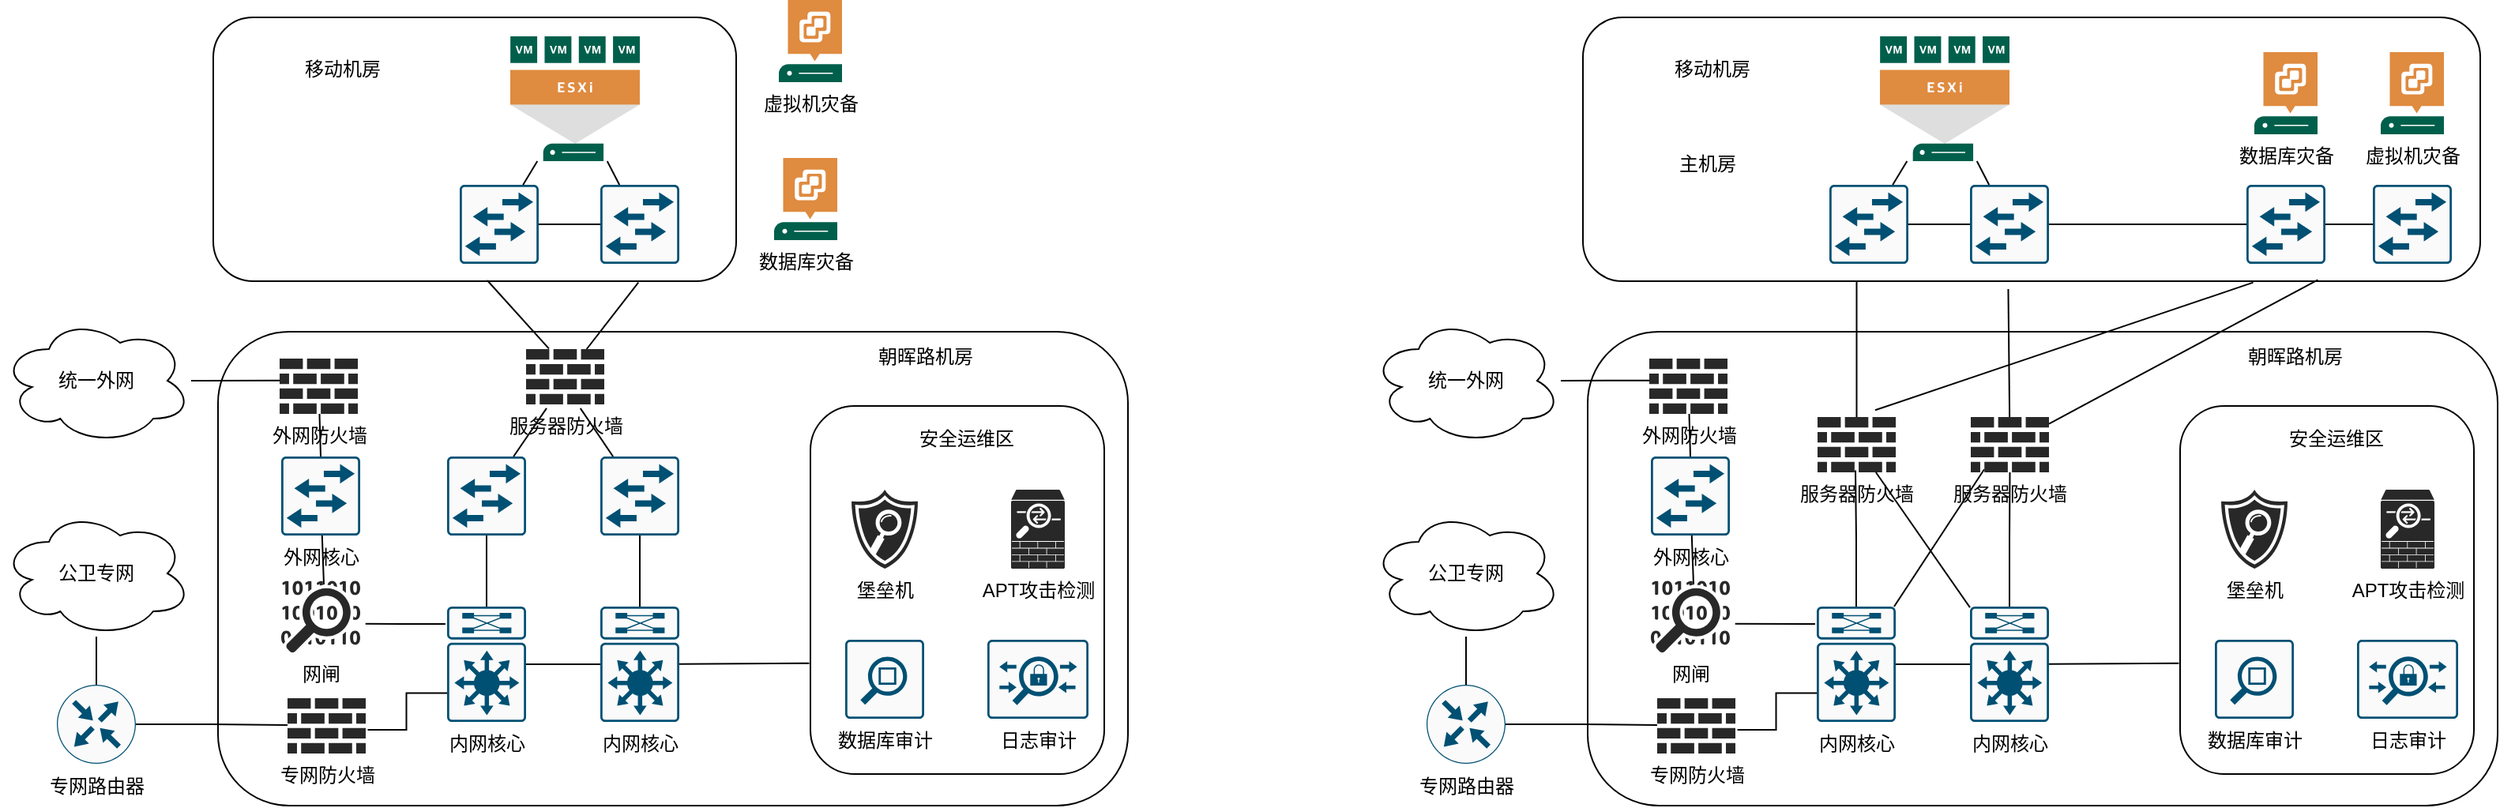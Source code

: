 <mxfile version="14.4.4" type="github">
  <diagram id="T7oG49uDSiqigywCCAfy" name="Page-1">
    <mxGraphModel dx="1185" dy="659" grid="0" gridSize="10" guides="1" tooltips="1" connect="1" arrows="1" fold="1" page="1" pageScale="1" pageWidth="827" pageHeight="1169" math="0" shadow="0">
      <root>
        <mxCell id="0" />
        <mxCell id="1" parent="0" />
        <mxCell id="SXJqNtBxMHXA8K4A3yBE-22" value="" style="rounded=1;whiteSpace=wrap;html=1;" parent="1" vertex="1">
          <mxGeometry x="161" y="278" width="576" height="300" as="geometry" />
        </mxCell>
        <mxCell id="SXJqNtBxMHXA8K4A3yBE-49" value="" style="rounded=1;whiteSpace=wrap;html=1;" parent="1" vertex="1">
          <mxGeometry x="536" y="325" width="186" height="233" as="geometry" />
        </mxCell>
        <mxCell id="SXJqNtBxMHXA8K4A3yBE-13" value="" style="rounded=1;whiteSpace=wrap;html=1;" parent="1" vertex="1">
          <mxGeometry x="158" y="79" width="331" height="167" as="geometry" />
        </mxCell>
        <mxCell id="SXJqNtBxMHXA8K4A3yBE-32" style="edgeStyle=none;rounded=0;orthogonalLoop=1;jettySize=auto;html=1;entryX=1.067;entryY=0.597;entryDx=0;entryDy=0;entryPerimeter=0;endArrow=none;endFill=0;exitX=-0.02;exitY=0.151;exitDx=0;exitDy=0;exitPerimeter=0;" parent="1" source="SXJqNtBxMHXA8K4A3yBE-1" target="SXJqNtBxMHXA8K4A3yBE-31" edge="1">
          <mxGeometry relative="1" as="geometry" />
        </mxCell>
        <mxCell id="SXJqNtBxMHXA8K4A3yBE-44" style="edgeStyle=none;rounded=0;orthogonalLoop=1;jettySize=auto;html=1;entryX=0;entryY=0.5;entryDx=0;entryDy=0;entryPerimeter=0;endArrow=none;endFill=0;" parent="1" source="SXJqNtBxMHXA8K4A3yBE-1" target="SXJqNtBxMHXA8K4A3yBE-42" edge="1">
          <mxGeometry relative="1" as="geometry" />
        </mxCell>
        <mxCell id="SXJqNtBxMHXA8K4A3yBE-1" value="内网核心" style="points=[[0.015,0.015,0],[0.985,0.015,0],[0.985,0.985,0],[0.015,0.985,0],[0.25,0,0],[0.5,0,0],[0.75,0,0],[1,0.25,0],[1,0.5,0],[1,0.75,0],[0.75,1,0],[0.5,1,0],[0.25,1,0],[0,0.75,0],[0,0.5,0],[0,0.25,0]];verticalLabelPosition=bottom;html=1;verticalAlign=top;aspect=fixed;align=center;pointerEvents=1;shape=mxgraph.cisco19.rect;prIcon=l3_modular;fillColor=#FAFAFA;strokeColor=#005073;" parent="1" vertex="1">
          <mxGeometry x="306" y="452" width="50" height="73" as="geometry" />
        </mxCell>
        <mxCell id="SXJqNtBxMHXA8K4A3yBE-24" style="edgeStyle=none;rounded=0;orthogonalLoop=1;jettySize=auto;html=1;entryX=0;entryY=0.5;entryDx=0;entryDy=0;entryPerimeter=0;endArrow=none;endFill=0;" parent="1" source="SXJqNtBxMHXA8K4A3yBE-3" target="SXJqNtBxMHXA8K4A3yBE-9" edge="1">
          <mxGeometry relative="1" as="geometry" />
        </mxCell>
        <mxCell id="SXJqNtBxMHXA8K4A3yBE-3" value="" style="points=[[0.015,0.015,0],[0.985,0.015,0],[0.985,0.985,0],[0.015,0.985,0],[0.25,0,0],[0.5,0,0],[0.75,0,0],[1,0.25,0],[1,0.5,0],[1,0.75,0],[0.75,1,0],[0.5,1,0],[0.25,1,0],[0,0.75,0],[0,0.5,0],[0,0.25,0]];verticalLabelPosition=bottom;html=1;verticalAlign=top;aspect=fixed;align=center;pointerEvents=1;shape=mxgraph.cisco19.rect;prIcon=workgroup_switch;fillColor=#FAFAFA;strokeColor=#005073;" parent="1" vertex="1">
          <mxGeometry x="314" y="185" width="50" height="50" as="geometry" />
        </mxCell>
        <mxCell id="SXJqNtBxMHXA8K4A3yBE-17" style="edgeStyle=none;rounded=0;orthogonalLoop=1;jettySize=auto;html=1;endArrow=none;endFill=0;" parent="1" source="SXJqNtBxMHXA8K4A3yBE-5" target="SXJqNtBxMHXA8K4A3yBE-3" edge="1">
          <mxGeometry relative="1" as="geometry" />
        </mxCell>
        <mxCell id="SXJqNtBxMHXA8K4A3yBE-18" style="edgeStyle=none;rounded=0;orthogonalLoop=1;jettySize=auto;html=1;endArrow=none;endFill=0;" parent="1" source="SXJqNtBxMHXA8K4A3yBE-5" target="SXJqNtBxMHXA8K4A3yBE-9" edge="1">
          <mxGeometry relative="1" as="geometry" />
        </mxCell>
        <mxCell id="SXJqNtBxMHXA8K4A3yBE-5" value="" style="pointerEvents=1;shadow=0;dashed=0;html=1;strokeColor=none;fillColor=#005F4B;labelPosition=center;verticalLabelPosition=bottom;verticalAlign=top;align=center;outlineConnect=0;shape=mxgraph.veeam2.esxi_host;" parent="1" vertex="1">
          <mxGeometry x="346" y="91" width="82" height="79" as="geometry" />
        </mxCell>
        <mxCell id="SXJqNtBxMHXA8K4A3yBE-15" style="edgeStyle=none;rounded=0;orthogonalLoop=1;jettySize=auto;html=1;entryX=0.524;entryY=0.997;entryDx=0;entryDy=0;entryPerimeter=0;endArrow=none;endFill=0;exitX=0.292;exitY=-0.008;exitDx=0;exitDy=0;exitPerimeter=0;" parent="1" source="SXJqNtBxMHXA8K4A3yBE-28" target="SXJqNtBxMHXA8K4A3yBE-13" edge="1">
          <mxGeometry relative="1" as="geometry" />
        </mxCell>
        <mxCell id="SXJqNtBxMHXA8K4A3yBE-20" style="edgeStyle=none;rounded=0;orthogonalLoop=1;jettySize=auto;html=1;entryX=0.5;entryY=0;entryDx=0;entryDy=0;entryPerimeter=0;endArrow=none;endFill=0;" parent="1" source="SXJqNtBxMHXA8K4A3yBE-8" target="SXJqNtBxMHXA8K4A3yBE-1" edge="1">
          <mxGeometry relative="1" as="geometry" />
        </mxCell>
        <mxCell id="SXJqNtBxMHXA8K4A3yBE-47" style="edgeStyle=none;rounded=0;orthogonalLoop=1;jettySize=auto;html=1;entryX=0.262;entryY=1.069;entryDx=0;entryDy=0;entryPerimeter=0;endArrow=none;endFill=0;" parent="1" source="SXJqNtBxMHXA8K4A3yBE-8" target="SXJqNtBxMHXA8K4A3yBE-28" edge="1">
          <mxGeometry relative="1" as="geometry" />
        </mxCell>
        <mxCell id="SXJqNtBxMHXA8K4A3yBE-8" value="" style="points=[[0.015,0.015,0],[0.985,0.015,0],[0.985,0.985,0],[0.015,0.985,0],[0.25,0,0],[0.5,0,0],[0.75,0,0],[1,0.25,0],[1,0.5,0],[1,0.75,0],[0.75,1,0],[0.5,1,0],[0.25,1,0],[0,0.75,0],[0,0.5,0],[0,0.25,0]];verticalLabelPosition=bottom;html=1;verticalAlign=top;aspect=fixed;align=center;pointerEvents=1;shape=mxgraph.cisco19.rect;prIcon=workgroup_switch;fillColor=#FAFAFA;strokeColor=#005073;" parent="1" vertex="1">
          <mxGeometry x="306" y="357" width="50" height="50" as="geometry" />
        </mxCell>
        <mxCell id="SXJqNtBxMHXA8K4A3yBE-9" value="" style="points=[[0.015,0.015,0],[0.985,0.015,0],[0.985,0.985,0],[0.015,0.985,0],[0.25,0,0],[0.5,0,0],[0.75,0,0],[1,0.25,0],[1,0.5,0],[1,0.75,0],[0.75,1,0],[0.5,1,0],[0.25,1,0],[0,0.75,0],[0,0.5,0],[0,0.25,0]];verticalLabelPosition=bottom;html=1;verticalAlign=top;aspect=fixed;align=center;pointerEvents=1;shape=mxgraph.cisco19.rect;prIcon=workgroup_switch;fillColor=#FAFAFA;strokeColor=#005073;" parent="1" vertex="1">
          <mxGeometry x="403" y="185" width="50" height="50" as="geometry" />
        </mxCell>
        <mxCell id="SXJqNtBxMHXA8K4A3yBE-12" value="虚拟机灾备" style="pointerEvents=1;shadow=0;dashed=0;html=1;strokeColor=none;fillColor=#005F4B;labelPosition=center;verticalLabelPosition=bottom;verticalAlign=top;align=center;outlineConnect=0;shape=mxgraph.veeam2.vcenter_server;" parent="1" vertex="1">
          <mxGeometry x="516" y="68" width="40" height="52" as="geometry" />
        </mxCell>
        <mxCell id="SXJqNtBxMHXA8K4A3yBE-14" value="移动机房" style="text;html=1;strokeColor=none;fillColor=none;align=center;verticalAlign=middle;whiteSpace=wrap;rounded=0;" parent="1" vertex="1">
          <mxGeometry x="201" y="91" width="78" height="42" as="geometry" />
        </mxCell>
        <mxCell id="SXJqNtBxMHXA8K4A3yBE-23" value="朝晖路机房" style="text;html=1;strokeColor=none;fillColor=none;align=center;verticalAlign=middle;whiteSpace=wrap;rounded=0;" parent="1" vertex="1">
          <mxGeometry x="570" y="282" width="78" height="23" as="geometry" />
        </mxCell>
        <mxCell id="SXJqNtBxMHXA8K4A3yBE-46" style="edgeStyle=none;rounded=0;orthogonalLoop=1;jettySize=auto;html=1;entryX=0.813;entryY=1.005;entryDx=0;entryDy=0;entryPerimeter=0;endArrow=none;endFill=0;" parent="1" source="SXJqNtBxMHXA8K4A3yBE-28" target="SXJqNtBxMHXA8K4A3yBE-13" edge="1">
          <mxGeometry relative="1" as="geometry" />
        </mxCell>
        <mxCell id="SXJqNtBxMHXA8K4A3yBE-28" value="服务器防火墙" style="verticalLabelPosition=bottom;html=1;fillColor=#282828;strokeColor=none;verticalAlign=top;pointerEvents=1;align=center;shape=mxgraph.cisco_safe.security_icons.firewall;" parent="1" vertex="1">
          <mxGeometry x="356" y="289" width="49.5" height="35" as="geometry" />
        </mxCell>
        <mxCell id="SXJqNtBxMHXA8K4A3yBE-29" value="APT攻击检测" style="verticalLabelPosition=bottom;html=1;fillColor=#282828;strokeColor=none;verticalAlign=top;pointerEvents=1;align=center;shape=mxgraph.cisco_safe.security_icons.icon9;" parent="1" vertex="1">
          <mxGeometry x="663" y="378" width="34" height="50" as="geometry" />
        </mxCell>
        <mxCell id="SXJqNtBxMHXA8K4A3yBE-30" value="堡垒机" style="verticalLabelPosition=bottom;html=1;fillColor=#282828;strokeColor=none;verticalAlign=top;pointerEvents=1;align=center;shape=mxgraph.cisco_safe.security_icons.icon12;" parent="1" vertex="1">
          <mxGeometry x="562" y="378" width="42" height="50" as="geometry" />
        </mxCell>
        <mxCell id="SXJqNtBxMHXA8K4A3yBE-31" value="网闸" style="verticalLabelPosition=bottom;html=1;fillColor=#282828;strokeColor=none;verticalAlign=top;pointerEvents=1;align=center;shape=mxgraph.cisco_safe.security_icons.icon13;" parent="1" vertex="1">
          <mxGeometry x="201" y="435.75" width="50" height="45.5" as="geometry" />
        </mxCell>
        <mxCell id="SXJqNtBxMHXA8K4A3yBE-34" style="edgeStyle=none;rounded=0;orthogonalLoop=1;jettySize=auto;html=1;entryX=0.54;entryY=0.051;entryDx=0;entryDy=0;entryPerimeter=0;endArrow=none;endFill=0;" parent="1" source="SXJqNtBxMHXA8K4A3yBE-33" target="SXJqNtBxMHXA8K4A3yBE-31" edge="1">
          <mxGeometry relative="1" as="geometry" />
        </mxCell>
        <mxCell id="SXJqNtBxMHXA8K4A3yBE-33" value="外网核心" style="points=[[0.015,0.015,0],[0.985,0.015,0],[0.985,0.985,0],[0.015,0.985,0],[0.25,0,0],[0.5,0,0],[0.75,0,0],[1,0.25,0],[1,0.5,0],[1,0.75,0],[0.75,1,0],[0.5,1,0],[0.25,1,0],[0,0.75,0],[0,0.5,0],[0,0.25,0]];verticalLabelPosition=bottom;html=1;verticalAlign=top;aspect=fixed;align=center;pointerEvents=1;shape=mxgraph.cisco19.rect;prIcon=workgroup_switch;fillColor=#FAFAFA;strokeColor=#005073;" parent="1" vertex="1">
          <mxGeometry x="201" y="357" width="50" height="50" as="geometry" />
        </mxCell>
        <mxCell id="SXJqNtBxMHXA8K4A3yBE-38" style="edgeStyle=none;rounded=0;orthogonalLoop=1;jettySize=auto;html=1;entryX=0.01;entryY=0.395;entryDx=0;entryDy=0;entryPerimeter=0;endArrow=none;endFill=0;" parent="1" source="SXJqNtBxMHXA8K4A3yBE-35" target="SXJqNtBxMHXA8K4A3yBE-37" edge="1">
          <mxGeometry relative="1" as="geometry" />
        </mxCell>
        <mxCell id="SXJqNtBxMHXA8K4A3yBE-35" value="统一外网" style="ellipse;shape=cloud;whiteSpace=wrap;html=1;" parent="1" vertex="1">
          <mxGeometry x="24" y="269" width="120" height="80" as="geometry" />
        </mxCell>
        <mxCell id="SXJqNtBxMHXA8K4A3yBE-39" style="edgeStyle=none;rounded=0;orthogonalLoop=1;jettySize=auto;html=1;entryX=0.5;entryY=0;entryDx=0;entryDy=0;entryPerimeter=0;endArrow=none;endFill=0;" parent="1" source="SXJqNtBxMHXA8K4A3yBE-37" target="SXJqNtBxMHXA8K4A3yBE-33" edge="1">
          <mxGeometry relative="1" as="geometry" />
        </mxCell>
        <mxCell id="SXJqNtBxMHXA8K4A3yBE-37" value="外网防火墙" style="verticalLabelPosition=bottom;html=1;fillColor=#282828;strokeColor=none;verticalAlign=top;pointerEvents=1;align=center;shape=mxgraph.cisco_safe.security_icons.firewall;" parent="1" vertex="1">
          <mxGeometry x="200" y="295" width="49.5" height="35" as="geometry" />
        </mxCell>
        <mxCell id="SXJqNtBxMHXA8K4A3yBE-40" value="数据库审计" style="points=[[0.015,0.015,0],[0.985,0.015,0],[0.985,0.985,0],[0.015,0.985,0],[0.25,0,0],[0.5,0,0],[0.75,0,0],[1,0.25,0],[1,0.5,0],[1,0.75,0],[0.75,1,0],[0.5,1,0],[0.25,1,0],[0,0.75,0],[0,0.5,0],[0,0.25,0]];verticalLabelPosition=bottom;html=1;verticalAlign=top;aspect=fixed;align=center;pointerEvents=1;shape=mxgraph.cisco19.rect;prIcon=net_mgmt_appliance;fillColor=#FAFAFA;strokeColor=#005073;" parent="1" vertex="1">
          <mxGeometry x="558" y="473" width="50" height="50" as="geometry" />
        </mxCell>
        <mxCell id="SXJqNtBxMHXA8K4A3yBE-41" value="日志审计" style="points=[[0.015,0.015,0],[0.985,0.015,0],[0.985,0.985,0],[0.015,0.985,0],[0.25,0,0],[0.5,0,0],[0.75,0,0],[1,0.25,0],[1,0.5,0],[1,0.75,0],[0.75,1,0],[0.5,1,0],[0.25,1,0],[0,0.75,0],[0,0.5,0],[0,0.25,0]];verticalLabelPosition=bottom;html=1;verticalAlign=top;aspect=fixed;align=center;pointerEvents=1;shape=mxgraph.cisco19.rect;prIcon=acs;fillColor=#FAFAFA;strokeColor=#005073;" parent="1" vertex="1">
          <mxGeometry x="648" y="473" width="64" height="50" as="geometry" />
        </mxCell>
        <mxCell id="SXJqNtBxMHXA8K4A3yBE-45" style="edgeStyle=none;rounded=0;orthogonalLoop=1;jettySize=auto;html=1;entryX=0.5;entryY=1;entryDx=0;entryDy=0;entryPerimeter=0;endArrow=none;endFill=0;" parent="1" source="SXJqNtBxMHXA8K4A3yBE-42" target="SXJqNtBxMHXA8K4A3yBE-43" edge="1">
          <mxGeometry relative="1" as="geometry" />
        </mxCell>
        <mxCell id="SXJqNtBxMHXA8K4A3yBE-50" style="edgeStyle=none;rounded=0;orthogonalLoop=1;jettySize=auto;html=1;entryX=-0.004;entryY=0.699;entryDx=0;entryDy=0;entryPerimeter=0;endArrow=none;endFill=0;" parent="1" source="SXJqNtBxMHXA8K4A3yBE-42" target="SXJqNtBxMHXA8K4A3yBE-49" edge="1">
          <mxGeometry relative="1" as="geometry" />
        </mxCell>
        <mxCell id="SXJqNtBxMHXA8K4A3yBE-42" value="内网核心" style="points=[[0.015,0.015,0],[0.985,0.015,0],[0.985,0.985,0],[0.015,0.985,0],[0.25,0,0],[0.5,0,0],[0.75,0,0],[1,0.25,0],[1,0.5,0],[1,0.75,0],[0.75,1,0],[0.5,1,0],[0.25,1,0],[0,0.75,0],[0,0.5,0],[0,0.25,0]];verticalLabelPosition=bottom;html=1;verticalAlign=top;aspect=fixed;align=center;pointerEvents=1;shape=mxgraph.cisco19.rect;prIcon=l3_modular;fillColor=#FAFAFA;strokeColor=#005073;" parent="1" vertex="1">
          <mxGeometry x="403" y="452" width="50" height="73" as="geometry" />
        </mxCell>
        <mxCell id="SXJqNtBxMHXA8K4A3yBE-48" style="edgeStyle=none;rounded=0;orthogonalLoop=1;jettySize=auto;html=1;entryX=0.694;entryY=1.069;entryDx=0;entryDy=0;entryPerimeter=0;endArrow=none;endFill=0;" parent="1" source="SXJqNtBxMHXA8K4A3yBE-43" target="SXJqNtBxMHXA8K4A3yBE-28" edge="1">
          <mxGeometry relative="1" as="geometry" />
        </mxCell>
        <mxCell id="SXJqNtBxMHXA8K4A3yBE-43" value="" style="points=[[0.015,0.015,0],[0.985,0.015,0],[0.985,0.985,0],[0.015,0.985,0],[0.25,0,0],[0.5,0,0],[0.75,0,0],[1,0.25,0],[1,0.5,0],[1,0.75,0],[0.75,1,0],[0.5,1,0],[0.25,1,0],[0,0.75,0],[0,0.5,0],[0,0.25,0]];verticalLabelPosition=bottom;html=1;verticalAlign=top;aspect=fixed;align=center;pointerEvents=1;shape=mxgraph.cisco19.rect;prIcon=workgroup_switch;fillColor=#FAFAFA;strokeColor=#005073;" parent="1" vertex="1">
          <mxGeometry x="403" y="357" width="50" height="50" as="geometry" />
        </mxCell>
        <mxCell id="SXJqNtBxMHXA8K4A3yBE-51" value="安全运维区" style="text;html=1;strokeColor=none;fillColor=none;align=center;verticalAlign=middle;whiteSpace=wrap;rounded=0;" parent="1" vertex="1">
          <mxGeometry x="596" y="334" width="78" height="23" as="geometry" />
        </mxCell>
        <mxCell id="SXJqNtBxMHXA8K4A3yBE-52" value="数据库灾备" style="pointerEvents=1;shadow=0;dashed=0;html=1;strokeColor=none;fillColor=#005F4B;labelPosition=center;verticalLabelPosition=bottom;verticalAlign=top;align=center;outlineConnect=0;shape=mxgraph.veeam2.vcenter_server;" parent="1" vertex="1">
          <mxGeometry x="513" y="168" width="40" height="52" as="geometry" />
        </mxCell>
        <mxCell id="t2B6PsjgZT08W73TNe0e-59" style="edgeStyle=orthogonalEdgeStyle;rounded=0;orthogonalLoop=1;jettySize=auto;html=1;endArrow=none;endFill=0;" edge="1" parent="1" source="t2B6PsjgZT08W73TNe0e-1" target="t2B6PsjgZT08W73TNe0e-57">
          <mxGeometry relative="1" as="geometry" />
        </mxCell>
        <mxCell id="t2B6PsjgZT08W73TNe0e-1" value="公卫专网" style="ellipse;shape=cloud;whiteSpace=wrap;html=1;" vertex="1" parent="1">
          <mxGeometry x="24" y="391" width="120" height="80" as="geometry" />
        </mxCell>
        <mxCell id="t2B6PsjgZT08W73TNe0e-6" style="rounded=0;orthogonalLoop=1;jettySize=auto;html=1;entryX=0;entryY=0.75;entryDx=0;entryDy=0;entryPerimeter=0;endArrow=none;endFill=0;exitX=1.026;exitY=0.571;exitDx=0;exitDy=0;exitPerimeter=0;edgeStyle=orthogonalEdgeStyle;" edge="1" parent="1" source="t2B6PsjgZT08W73TNe0e-4" target="SXJqNtBxMHXA8K4A3yBE-1">
          <mxGeometry relative="1" as="geometry" />
        </mxCell>
        <mxCell id="t2B6PsjgZT08W73TNe0e-4" value="专网防火墙" style="verticalLabelPosition=bottom;html=1;fillColor=#282828;strokeColor=none;verticalAlign=top;pointerEvents=1;align=center;shape=mxgraph.cisco_safe.security_icons.firewall;" vertex="1" parent="1">
          <mxGeometry x="205" y="510" width="49.5" height="35" as="geometry" />
        </mxCell>
        <mxCell id="t2B6PsjgZT08W73TNe0e-58" style="edgeStyle=orthogonalEdgeStyle;rounded=0;orthogonalLoop=1;jettySize=auto;html=1;entryX=0;entryY=0.486;entryDx=0;entryDy=0;entryPerimeter=0;endArrow=none;endFill=0;" edge="1" parent="1" source="t2B6PsjgZT08W73TNe0e-57" target="t2B6PsjgZT08W73TNe0e-4">
          <mxGeometry relative="1" as="geometry" />
        </mxCell>
        <mxCell id="t2B6PsjgZT08W73TNe0e-57" value="专网路由器" style="points=[[0.5,0,0],[1,0.5,0],[0.5,1,0],[0,0.5,0],[0.145,0.145,0],[0.856,0.145,0],[0.855,0.856,0],[0.145,0.855,0]];verticalLabelPosition=bottom;html=1;verticalAlign=top;aspect=fixed;align=center;pointerEvents=1;shape=mxgraph.cisco19.rect;prIcon=router;fillColor=#FAFAFA;strokeColor=#005073;" vertex="1" parent="1">
          <mxGeometry x="59" y="501.5" width="50" height="50" as="geometry" />
        </mxCell>
        <mxCell id="t2B6PsjgZT08W73TNe0e-60" value="" style="rounded=1;whiteSpace=wrap;html=1;" vertex="1" parent="1">
          <mxGeometry x="1028" y="278" width="576" height="300" as="geometry" />
        </mxCell>
        <mxCell id="t2B6PsjgZT08W73TNe0e-61" value="" style="rounded=1;whiteSpace=wrap;html=1;" vertex="1" parent="1">
          <mxGeometry x="1403" y="325" width="186" height="233" as="geometry" />
        </mxCell>
        <mxCell id="t2B6PsjgZT08W73TNe0e-62" value="" style="rounded=1;whiteSpace=wrap;html=1;" vertex="1" parent="1">
          <mxGeometry x="1025" y="79" width="568" height="167" as="geometry" />
        </mxCell>
        <mxCell id="t2B6PsjgZT08W73TNe0e-63" style="edgeStyle=none;rounded=0;orthogonalLoop=1;jettySize=auto;html=1;entryX=1.067;entryY=0.597;entryDx=0;entryDy=0;entryPerimeter=0;endArrow=none;endFill=0;exitX=-0.02;exitY=0.151;exitDx=0;exitDy=0;exitPerimeter=0;" edge="1" parent="1" source="t2B6PsjgZT08W73TNe0e-65" target="t2B6PsjgZT08W73TNe0e-83">
          <mxGeometry relative="1" as="geometry" />
        </mxCell>
        <mxCell id="t2B6PsjgZT08W73TNe0e-64" style="edgeStyle=none;rounded=0;orthogonalLoop=1;jettySize=auto;html=1;entryX=0;entryY=0.5;entryDx=0;entryDy=0;entryPerimeter=0;endArrow=none;endFill=0;" edge="1" parent="1" source="t2B6PsjgZT08W73TNe0e-65" target="t2B6PsjgZT08W73TNe0e-94">
          <mxGeometry relative="1" as="geometry" />
        </mxCell>
        <mxCell id="t2B6PsjgZT08W73TNe0e-113" style="edgeStyle=orthogonalEdgeStyle;rounded=0;orthogonalLoop=1;jettySize=auto;html=1;entryX=0.485;entryY=0.963;entryDx=0;entryDy=0;entryPerimeter=0;endArrow=none;endFill=0;" edge="1" parent="1" source="t2B6PsjgZT08W73TNe0e-65" target="t2B6PsjgZT08W73TNe0e-80">
          <mxGeometry relative="1" as="geometry" />
        </mxCell>
        <mxCell id="t2B6PsjgZT08W73TNe0e-116" style="rounded=0;orthogonalLoop=1;jettySize=auto;html=1;entryX=0.172;entryY=0.947;entryDx=0;entryDy=0;entryPerimeter=0;endArrow=none;endFill=0;" edge="1" parent="1" source="t2B6PsjgZT08W73TNe0e-65" target="t2B6PsjgZT08W73TNe0e-108">
          <mxGeometry relative="1" as="geometry" />
        </mxCell>
        <mxCell id="t2B6PsjgZT08W73TNe0e-65" value="内网核心" style="points=[[0.015,0.015,0],[0.985,0.015,0],[0.985,0.985,0],[0.015,0.985,0],[0.25,0,0],[0.5,0,0],[0.75,0,0],[1,0.25,0],[1,0.5,0],[1,0.75,0],[0.75,1,0],[0.5,1,0],[0.25,1,0],[0,0.75,0],[0,0.5,0],[0,0.25,0]];verticalLabelPosition=bottom;html=1;verticalAlign=top;aspect=fixed;align=center;pointerEvents=1;shape=mxgraph.cisco19.rect;prIcon=l3_modular;fillColor=#FAFAFA;strokeColor=#005073;" vertex="1" parent="1">
          <mxGeometry x="1173" y="452" width="50" height="73" as="geometry" />
        </mxCell>
        <mxCell id="t2B6PsjgZT08W73TNe0e-66" style="edgeStyle=none;rounded=0;orthogonalLoop=1;jettySize=auto;html=1;entryX=0;entryY=0.5;entryDx=0;entryDy=0;entryPerimeter=0;endArrow=none;endFill=0;" edge="1" parent="1" source="t2B6PsjgZT08W73TNe0e-67" target="t2B6PsjgZT08W73TNe0e-75">
          <mxGeometry relative="1" as="geometry" />
        </mxCell>
        <mxCell id="t2B6PsjgZT08W73TNe0e-67" value="" style="points=[[0.015,0.015,0],[0.985,0.015,0],[0.985,0.985,0],[0.015,0.985,0],[0.25,0,0],[0.5,0,0],[0.75,0,0],[1,0.25,0],[1,0.5,0],[1,0.75,0],[0.75,1,0],[0.5,1,0],[0.25,1,0],[0,0.75,0],[0,0.5,0],[0,0.25,0]];verticalLabelPosition=bottom;html=1;verticalAlign=top;aspect=fixed;align=center;pointerEvents=1;shape=mxgraph.cisco19.rect;prIcon=workgroup_switch;fillColor=#FAFAFA;strokeColor=#005073;" vertex="1" parent="1">
          <mxGeometry x="1181" y="185" width="50" height="50" as="geometry" />
        </mxCell>
        <mxCell id="t2B6PsjgZT08W73TNe0e-68" style="edgeStyle=none;rounded=0;orthogonalLoop=1;jettySize=auto;html=1;endArrow=none;endFill=0;" edge="1" parent="1" source="t2B6PsjgZT08W73TNe0e-70" target="t2B6PsjgZT08W73TNe0e-67">
          <mxGeometry relative="1" as="geometry" />
        </mxCell>
        <mxCell id="t2B6PsjgZT08W73TNe0e-69" style="edgeStyle=none;rounded=0;orthogonalLoop=1;jettySize=auto;html=1;endArrow=none;endFill=0;" edge="1" parent="1" source="t2B6PsjgZT08W73TNe0e-70" target="t2B6PsjgZT08W73TNe0e-75">
          <mxGeometry relative="1" as="geometry" />
        </mxCell>
        <mxCell id="t2B6PsjgZT08W73TNe0e-70" value="" style="pointerEvents=1;shadow=0;dashed=0;html=1;strokeColor=none;fillColor=#005F4B;labelPosition=center;verticalLabelPosition=bottom;verticalAlign=top;align=center;outlineConnect=0;shape=mxgraph.veeam2.esxi_host;" vertex="1" parent="1">
          <mxGeometry x="1213" y="91" width="82" height="79" as="geometry" />
        </mxCell>
        <mxCell id="t2B6PsjgZT08W73TNe0e-123" style="edgeStyle=none;rounded=0;orthogonalLoop=1;jettySize=auto;html=1;entryX=0;entryY=0.5;entryDx=0;entryDy=0;entryPerimeter=0;endArrow=none;endFill=0;" edge="1" parent="1" source="t2B6PsjgZT08W73TNe0e-74" target="t2B6PsjgZT08W73TNe0e-96">
          <mxGeometry relative="1" as="geometry" />
        </mxCell>
        <mxCell id="t2B6PsjgZT08W73TNe0e-74" value="" style="points=[[0.015,0.015,0],[0.985,0.015,0],[0.985,0.985,0],[0.015,0.985,0],[0.25,0,0],[0.5,0,0],[0.75,0,0],[1,0.25,0],[1,0.5,0],[1,0.75,0],[0.75,1,0],[0.5,1,0],[0.25,1,0],[0,0.75,0],[0,0.5,0],[0,0.25,0]];verticalLabelPosition=bottom;html=1;verticalAlign=top;aspect=fixed;align=center;pointerEvents=1;shape=mxgraph.cisco19.rect;prIcon=workgroup_switch;fillColor=#FAFAFA;strokeColor=#005073;" vertex="1" parent="1">
          <mxGeometry x="1445" y="185" width="50" height="50" as="geometry" />
        </mxCell>
        <mxCell id="t2B6PsjgZT08W73TNe0e-122" style="edgeStyle=none;rounded=0;orthogonalLoop=1;jettySize=auto;html=1;entryX=0;entryY=0.5;entryDx=0;entryDy=0;entryPerimeter=0;endArrow=none;endFill=0;" edge="1" parent="1" source="t2B6PsjgZT08W73TNe0e-75" target="t2B6PsjgZT08W73TNe0e-74">
          <mxGeometry relative="1" as="geometry" />
        </mxCell>
        <mxCell id="t2B6PsjgZT08W73TNe0e-75" value="" style="points=[[0.015,0.015,0],[0.985,0.015,0],[0.985,0.985,0],[0.015,0.985,0],[0.25,0,0],[0.5,0,0],[0.75,0,0],[1,0.25,0],[1,0.5,0],[1,0.75,0],[0.75,1,0],[0.5,1,0],[0.25,1,0],[0,0.75,0],[0,0.5,0],[0,0.25,0]];verticalLabelPosition=bottom;html=1;verticalAlign=top;aspect=fixed;align=center;pointerEvents=1;shape=mxgraph.cisco19.rect;prIcon=workgroup_switch;fillColor=#FAFAFA;strokeColor=#005073;" vertex="1" parent="1">
          <mxGeometry x="1270" y="185" width="50" height="50" as="geometry" />
        </mxCell>
        <mxCell id="t2B6PsjgZT08W73TNe0e-76" value="虚拟机灾备" style="pointerEvents=1;shadow=0;dashed=0;html=1;strokeColor=none;fillColor=#005F4B;labelPosition=center;verticalLabelPosition=bottom;verticalAlign=top;align=center;outlineConnect=0;shape=mxgraph.veeam2.vcenter_server;" vertex="1" parent="1">
          <mxGeometry x="1530" y="101" width="40" height="52" as="geometry" />
        </mxCell>
        <mxCell id="t2B6PsjgZT08W73TNe0e-77" value="移动机房" style="text;html=1;strokeColor=none;fillColor=none;align=center;verticalAlign=middle;whiteSpace=wrap;rounded=0;" vertex="1" parent="1">
          <mxGeometry x="1068" y="91" width="78" height="42" as="geometry" />
        </mxCell>
        <mxCell id="t2B6PsjgZT08W73TNe0e-78" value="朝晖路机房" style="text;html=1;strokeColor=none;fillColor=none;align=center;verticalAlign=middle;whiteSpace=wrap;rounded=0;" vertex="1" parent="1">
          <mxGeometry x="1437" y="282" width="78" height="23" as="geometry" />
        </mxCell>
        <mxCell id="t2B6PsjgZT08W73TNe0e-119" style="edgeStyle=none;rounded=0;orthogonalLoop=1;jettySize=auto;html=1;entryX=0.305;entryY=1.003;entryDx=0;entryDy=0;entryPerimeter=0;endArrow=none;endFill=0;" edge="1" parent="1" source="t2B6PsjgZT08W73TNe0e-80" target="t2B6PsjgZT08W73TNe0e-62">
          <mxGeometry relative="1" as="geometry" />
        </mxCell>
        <mxCell id="t2B6PsjgZT08W73TNe0e-80" value="服务器防火墙" style="verticalLabelPosition=bottom;html=1;fillColor=#282828;strokeColor=none;verticalAlign=top;pointerEvents=1;align=center;shape=mxgraph.cisco_safe.security_icons.firewall;" vertex="1" parent="1">
          <mxGeometry x="1173.5" y="332" width="49.5" height="35" as="geometry" />
        </mxCell>
        <mxCell id="t2B6PsjgZT08W73TNe0e-81" value="APT攻击检测" style="verticalLabelPosition=bottom;html=1;fillColor=#282828;strokeColor=none;verticalAlign=top;pointerEvents=1;align=center;shape=mxgraph.cisco_safe.security_icons.icon9;" vertex="1" parent="1">
          <mxGeometry x="1530" y="378" width="34" height="50" as="geometry" />
        </mxCell>
        <mxCell id="t2B6PsjgZT08W73TNe0e-82" value="堡垒机" style="verticalLabelPosition=bottom;html=1;fillColor=#282828;strokeColor=none;verticalAlign=top;pointerEvents=1;align=center;shape=mxgraph.cisco_safe.security_icons.icon12;" vertex="1" parent="1">
          <mxGeometry x="1429" y="378" width="42" height="50" as="geometry" />
        </mxCell>
        <mxCell id="t2B6PsjgZT08W73TNe0e-83" value="网闸" style="verticalLabelPosition=bottom;html=1;fillColor=#282828;strokeColor=none;verticalAlign=top;pointerEvents=1;align=center;shape=mxgraph.cisco_safe.security_icons.icon13;" vertex="1" parent="1">
          <mxGeometry x="1068" y="435.75" width="50" height="45.5" as="geometry" />
        </mxCell>
        <mxCell id="t2B6PsjgZT08W73TNe0e-84" style="edgeStyle=none;rounded=0;orthogonalLoop=1;jettySize=auto;html=1;entryX=0.54;entryY=0.051;entryDx=0;entryDy=0;entryPerimeter=0;endArrow=none;endFill=0;" edge="1" parent="1" source="t2B6PsjgZT08W73TNe0e-85" target="t2B6PsjgZT08W73TNe0e-83">
          <mxGeometry relative="1" as="geometry" />
        </mxCell>
        <mxCell id="t2B6PsjgZT08W73TNe0e-85" value="外网核心" style="points=[[0.015,0.015,0],[0.985,0.015,0],[0.985,0.985,0],[0.015,0.985,0],[0.25,0,0],[0.5,0,0],[0.75,0,0],[1,0.25,0],[1,0.5,0],[1,0.75,0],[0.75,1,0],[0.5,1,0],[0.25,1,0],[0,0.75,0],[0,0.5,0],[0,0.25,0]];verticalLabelPosition=bottom;html=1;verticalAlign=top;aspect=fixed;align=center;pointerEvents=1;shape=mxgraph.cisco19.rect;prIcon=workgroup_switch;fillColor=#FAFAFA;strokeColor=#005073;" vertex="1" parent="1">
          <mxGeometry x="1068" y="357" width="50" height="50" as="geometry" />
        </mxCell>
        <mxCell id="t2B6PsjgZT08W73TNe0e-86" style="edgeStyle=none;rounded=0;orthogonalLoop=1;jettySize=auto;html=1;entryX=0.01;entryY=0.395;entryDx=0;entryDy=0;entryPerimeter=0;endArrow=none;endFill=0;" edge="1" parent="1" source="t2B6PsjgZT08W73TNe0e-87" target="t2B6PsjgZT08W73TNe0e-89">
          <mxGeometry relative="1" as="geometry" />
        </mxCell>
        <mxCell id="t2B6PsjgZT08W73TNe0e-87" value="统一外网" style="ellipse;shape=cloud;whiteSpace=wrap;html=1;" vertex="1" parent="1">
          <mxGeometry x="891" y="269" width="120" height="80" as="geometry" />
        </mxCell>
        <mxCell id="t2B6PsjgZT08W73TNe0e-88" style="edgeStyle=none;rounded=0;orthogonalLoop=1;jettySize=auto;html=1;entryX=0.5;entryY=0;entryDx=0;entryDy=0;entryPerimeter=0;endArrow=none;endFill=0;" edge="1" parent="1" source="t2B6PsjgZT08W73TNe0e-89" target="t2B6PsjgZT08W73TNe0e-85">
          <mxGeometry relative="1" as="geometry" />
        </mxCell>
        <mxCell id="t2B6PsjgZT08W73TNe0e-89" value="外网防火墙" style="verticalLabelPosition=bottom;html=1;fillColor=#282828;strokeColor=none;verticalAlign=top;pointerEvents=1;align=center;shape=mxgraph.cisco_safe.security_icons.firewall;" vertex="1" parent="1">
          <mxGeometry x="1067" y="295" width="49.5" height="35" as="geometry" />
        </mxCell>
        <mxCell id="t2B6PsjgZT08W73TNe0e-90" value="数据库审计" style="points=[[0.015,0.015,0],[0.985,0.015,0],[0.985,0.985,0],[0.015,0.985,0],[0.25,0,0],[0.5,0,0],[0.75,0,0],[1,0.25,0],[1,0.5,0],[1,0.75,0],[0.75,1,0],[0.5,1,0],[0.25,1,0],[0,0.75,0],[0,0.5,0],[0,0.25,0]];verticalLabelPosition=bottom;html=1;verticalAlign=top;aspect=fixed;align=center;pointerEvents=1;shape=mxgraph.cisco19.rect;prIcon=net_mgmt_appliance;fillColor=#FAFAFA;strokeColor=#005073;" vertex="1" parent="1">
          <mxGeometry x="1425" y="473" width="50" height="50" as="geometry" />
        </mxCell>
        <mxCell id="t2B6PsjgZT08W73TNe0e-91" value="日志审计" style="points=[[0.015,0.015,0],[0.985,0.015,0],[0.985,0.985,0],[0.015,0.985,0],[0.25,0,0],[0.5,0,0],[0.75,0,0],[1,0.25,0],[1,0.5,0],[1,0.75,0],[0.75,1,0],[0.5,1,0],[0.25,1,0],[0,0.75,0],[0,0.5,0],[0,0.25,0]];verticalLabelPosition=bottom;html=1;verticalAlign=top;aspect=fixed;align=center;pointerEvents=1;shape=mxgraph.cisco19.rect;prIcon=acs;fillColor=#FAFAFA;strokeColor=#005073;" vertex="1" parent="1">
          <mxGeometry x="1515" y="473" width="64" height="50" as="geometry" />
        </mxCell>
        <mxCell id="t2B6PsjgZT08W73TNe0e-93" style="edgeStyle=none;rounded=0;orthogonalLoop=1;jettySize=auto;html=1;entryX=-0.004;entryY=0.699;entryDx=0;entryDy=0;entryPerimeter=0;endArrow=none;endFill=0;" edge="1" parent="1" source="t2B6PsjgZT08W73TNe0e-94" target="t2B6PsjgZT08W73TNe0e-61">
          <mxGeometry relative="1" as="geometry" />
        </mxCell>
        <mxCell id="t2B6PsjgZT08W73TNe0e-114" style="edgeStyle=orthogonalEdgeStyle;rounded=0;orthogonalLoop=1;jettySize=auto;html=1;endArrow=none;endFill=0;" edge="1" parent="1" source="t2B6PsjgZT08W73TNe0e-94" target="t2B6PsjgZT08W73TNe0e-108">
          <mxGeometry relative="1" as="geometry" />
        </mxCell>
        <mxCell id="t2B6PsjgZT08W73TNe0e-117" style="edgeStyle=none;rounded=0;orthogonalLoop=1;jettySize=auto;html=1;endArrow=none;endFill=0;" edge="1" parent="1" source="t2B6PsjgZT08W73TNe0e-94" target="t2B6PsjgZT08W73TNe0e-80">
          <mxGeometry relative="1" as="geometry" />
        </mxCell>
        <mxCell id="t2B6PsjgZT08W73TNe0e-118" style="edgeStyle=none;rounded=0;orthogonalLoop=1;jettySize=auto;html=1;entryX=0.336;entryY=1.005;entryDx=0;entryDy=0;entryPerimeter=0;endArrow=none;endFill=0;exitX=0.737;exitY=-0.124;exitDx=0;exitDy=0;exitPerimeter=0;" edge="1" parent="1" source="t2B6PsjgZT08W73TNe0e-80">
          <mxGeometry relative="1" as="geometry">
            <mxPoint x="1449.264" y="246.835" as="targetPoint" />
          </mxGeometry>
        </mxCell>
        <mxCell id="t2B6PsjgZT08W73TNe0e-94" value="内网核心" style="points=[[0.015,0.015,0],[0.985,0.015,0],[0.985,0.985,0],[0.015,0.985,0],[0.25,0,0],[0.5,0,0],[0.75,0,0],[1,0.25,0],[1,0.5,0],[1,0.75,0],[0.75,1,0],[0.5,1,0],[0.25,1,0],[0,0.75,0],[0,0.5,0],[0,0.25,0]];verticalLabelPosition=bottom;html=1;verticalAlign=top;aspect=fixed;align=center;pointerEvents=1;shape=mxgraph.cisco19.rect;prIcon=l3_modular;fillColor=#FAFAFA;strokeColor=#005073;" vertex="1" parent="1">
          <mxGeometry x="1270" y="452" width="50" height="73" as="geometry" />
        </mxCell>
        <mxCell id="t2B6PsjgZT08W73TNe0e-96" value="" style="points=[[0.015,0.015,0],[0.985,0.015,0],[0.985,0.985,0],[0.015,0.985,0],[0.25,0,0],[0.5,0,0],[0.75,0,0],[1,0.25,0],[1,0.5,0],[1,0.75,0],[0.75,1,0],[0.5,1,0],[0.25,1,0],[0,0.75,0],[0,0.5,0],[0,0.25,0]];verticalLabelPosition=bottom;html=1;verticalAlign=top;aspect=fixed;align=center;pointerEvents=1;shape=mxgraph.cisco19.rect;prIcon=workgroup_switch;fillColor=#FAFAFA;strokeColor=#005073;" vertex="1" parent="1">
          <mxGeometry x="1525" y="185" width="50" height="50" as="geometry" />
        </mxCell>
        <mxCell id="t2B6PsjgZT08W73TNe0e-97" value="安全运维区" style="text;html=1;strokeColor=none;fillColor=none;align=center;verticalAlign=middle;whiteSpace=wrap;rounded=0;" vertex="1" parent="1">
          <mxGeometry x="1463" y="334" width="78" height="23" as="geometry" />
        </mxCell>
        <mxCell id="t2B6PsjgZT08W73TNe0e-98" value="数据库灾备" style="pointerEvents=1;shadow=0;dashed=0;html=1;strokeColor=none;fillColor=#005F4B;labelPosition=center;verticalLabelPosition=bottom;verticalAlign=top;align=center;outlineConnect=0;shape=mxgraph.veeam2.vcenter_server;" vertex="1" parent="1">
          <mxGeometry x="1450" y="101" width="40" height="52" as="geometry" />
        </mxCell>
        <mxCell id="t2B6PsjgZT08W73TNe0e-99" style="edgeStyle=orthogonalEdgeStyle;rounded=0;orthogonalLoop=1;jettySize=auto;html=1;endArrow=none;endFill=0;" edge="1" parent="1" source="t2B6PsjgZT08W73TNe0e-100" target="t2B6PsjgZT08W73TNe0e-104">
          <mxGeometry relative="1" as="geometry" />
        </mxCell>
        <mxCell id="t2B6PsjgZT08W73TNe0e-100" value="公卫专网" style="ellipse;shape=cloud;whiteSpace=wrap;html=1;" vertex="1" parent="1">
          <mxGeometry x="891" y="391" width="120" height="80" as="geometry" />
        </mxCell>
        <mxCell id="t2B6PsjgZT08W73TNe0e-101" style="rounded=0;orthogonalLoop=1;jettySize=auto;html=1;entryX=0;entryY=0.75;entryDx=0;entryDy=0;entryPerimeter=0;endArrow=none;endFill=0;exitX=1.026;exitY=0.571;exitDx=0;exitDy=0;exitPerimeter=0;edgeStyle=orthogonalEdgeStyle;" edge="1" parent="1" source="t2B6PsjgZT08W73TNe0e-102" target="t2B6PsjgZT08W73TNe0e-65">
          <mxGeometry relative="1" as="geometry" />
        </mxCell>
        <mxCell id="t2B6PsjgZT08W73TNe0e-102" value="专网防火墙" style="verticalLabelPosition=bottom;html=1;fillColor=#282828;strokeColor=none;verticalAlign=top;pointerEvents=1;align=center;shape=mxgraph.cisco_safe.security_icons.firewall;" vertex="1" parent="1">
          <mxGeometry x="1072" y="510" width="49.5" height="35" as="geometry" />
        </mxCell>
        <mxCell id="t2B6PsjgZT08W73TNe0e-103" style="edgeStyle=orthogonalEdgeStyle;rounded=0;orthogonalLoop=1;jettySize=auto;html=1;entryX=0;entryY=0.486;entryDx=0;entryDy=0;entryPerimeter=0;endArrow=none;endFill=0;" edge="1" parent="1" source="t2B6PsjgZT08W73TNe0e-104" target="t2B6PsjgZT08W73TNe0e-102">
          <mxGeometry relative="1" as="geometry" />
        </mxCell>
        <mxCell id="t2B6PsjgZT08W73TNe0e-104" value="专网路由器" style="points=[[0.5,0,0],[1,0.5,0],[0.5,1,0],[0,0.5,0],[0.145,0.145,0],[0.856,0.145,0],[0.855,0.856,0],[0.145,0.855,0]];verticalLabelPosition=bottom;html=1;verticalAlign=top;aspect=fixed;align=center;pointerEvents=1;shape=mxgraph.cisco19.rect;prIcon=router;fillColor=#FAFAFA;strokeColor=#005073;" vertex="1" parent="1">
          <mxGeometry x="926" y="501.5" width="50" height="50" as="geometry" />
        </mxCell>
        <mxCell id="t2B6PsjgZT08W73TNe0e-105" value="主机房" style="text;html=1;strokeColor=none;fillColor=none;align=center;verticalAlign=middle;whiteSpace=wrap;rounded=0;" vertex="1" parent="1">
          <mxGeometry x="1065" y="151" width="78" height="42" as="geometry" />
        </mxCell>
        <mxCell id="t2B6PsjgZT08W73TNe0e-112" style="rounded=0;orthogonalLoop=1;jettySize=auto;html=1;entryX=0.819;entryY=0.995;entryDx=0;entryDy=0;entryPerimeter=0;endArrow=none;endFill=0;" edge="1" parent="1" source="t2B6PsjgZT08W73TNe0e-108" target="t2B6PsjgZT08W73TNe0e-62">
          <mxGeometry relative="1" as="geometry" />
        </mxCell>
        <mxCell id="t2B6PsjgZT08W73TNe0e-120" style="edgeStyle=none;rounded=0;orthogonalLoop=1;jettySize=auto;html=1;endArrow=none;endFill=0;entryX=0.474;entryY=1.03;entryDx=0;entryDy=0;entryPerimeter=0;" edge="1" parent="1" source="t2B6PsjgZT08W73TNe0e-108" target="t2B6PsjgZT08W73TNe0e-62">
          <mxGeometry relative="1" as="geometry">
            <mxPoint x="1532.5" y="248.5" as="targetPoint" />
          </mxGeometry>
        </mxCell>
        <mxCell id="t2B6PsjgZT08W73TNe0e-108" value="服务器防火墙" style="verticalLabelPosition=bottom;html=1;fillColor=#282828;strokeColor=none;verticalAlign=top;pointerEvents=1;align=center;shape=mxgraph.cisco_safe.security_icons.firewall;" vertex="1" parent="1">
          <mxGeometry x="1270.5" y="332" width="49.5" height="35" as="geometry" />
        </mxCell>
      </root>
    </mxGraphModel>
  </diagram>
</mxfile>
